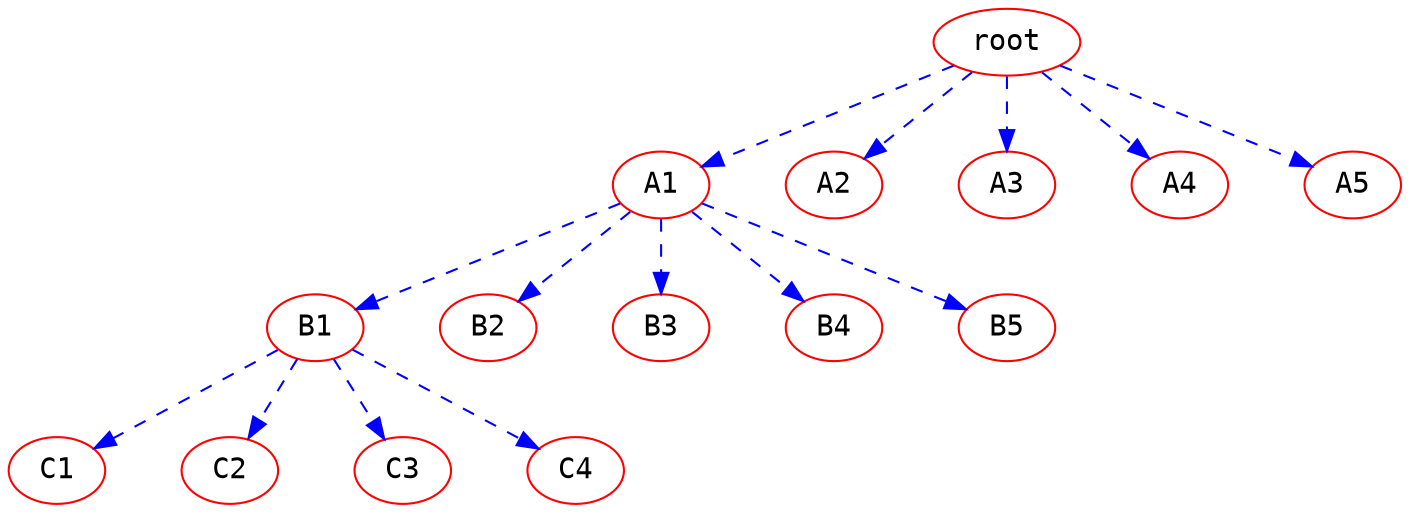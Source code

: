digraph bigGraph {

/*graph, nodes and edges setup */

//graph [bgcolor=lightgray];

nodesep=0.5 // increases the separation between nodes

node [height=0.20, width=0.20, color=Red,fontname=Courier]
edge [color=Blue, style=dashed] //setup options

//the Tree

root -> A1
root -> A2
root -> A3
root -> A4
root -> A5

A1 -> B1
A1 -> B2
A1 -> B3
A1 -> B4
A1 -> B5

B1 -> C1
B1 -> C2
B1 -> C3
B1 -> C4

//{rank=same; B1 B2 }


}



